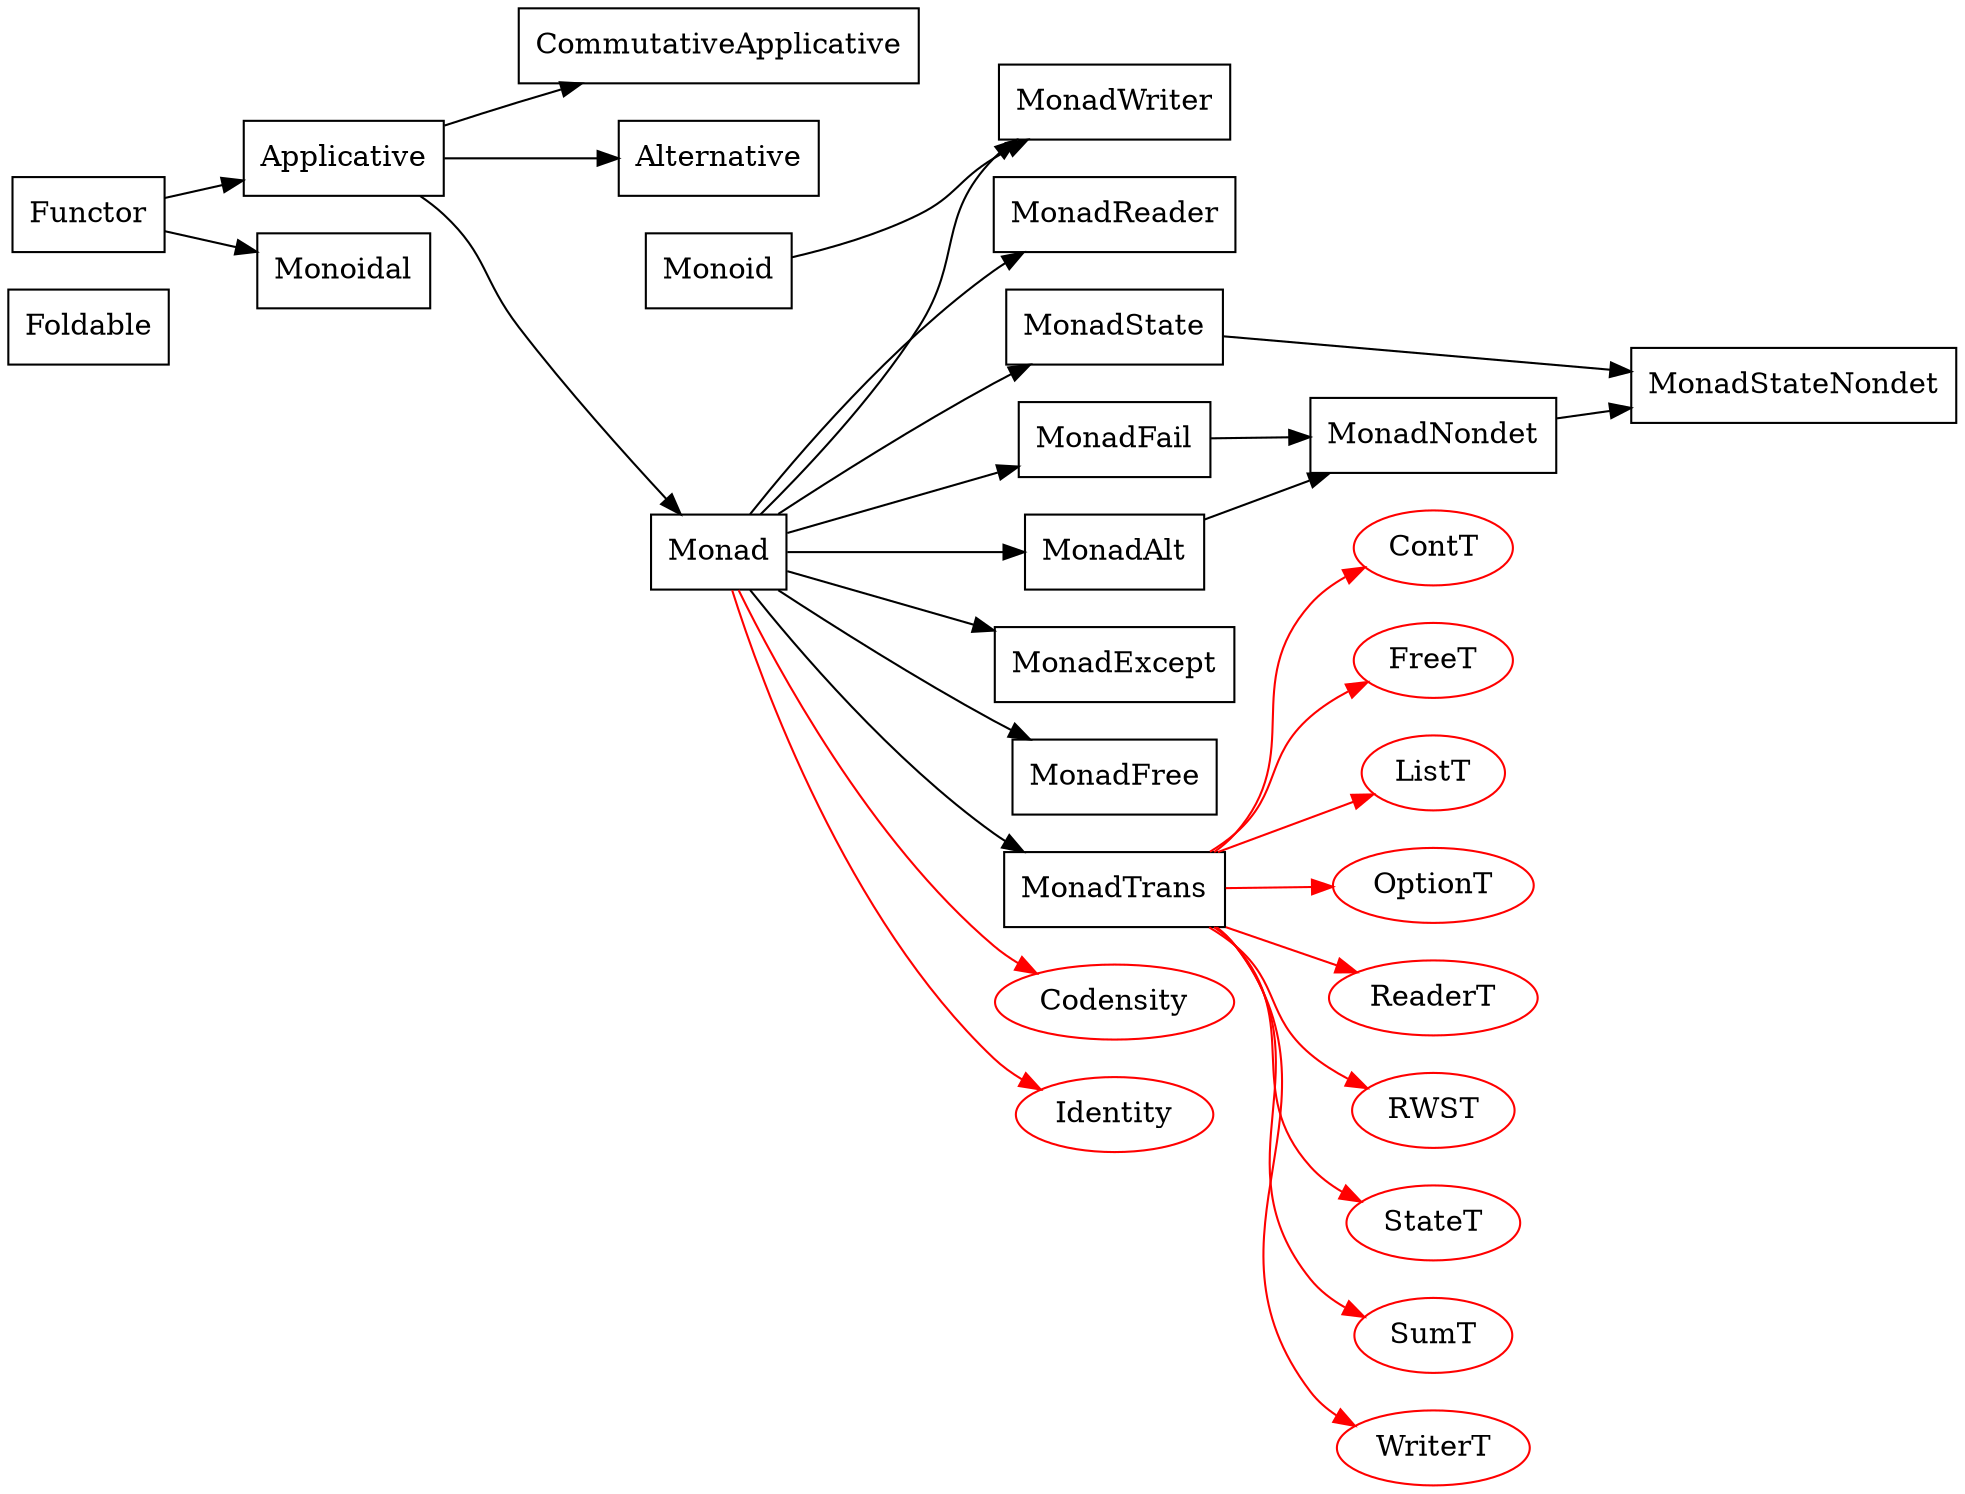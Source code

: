 digraph
{
  rankdir = LR

  node[shape = rectangle]

  Foldable

  Functor -> Applicative
  Functor -> Monoidal

  Applicative -> CommutativeApplicative
  Applicative -> Alternative
  Applicative -> Monad
  
  Monoid -> MonadWriter

  Monad ->
  {
    MonadWriter
    MonadReader
    MonadState
    MonadFail
    MonadAlt
    MonadExcept
    MonadFree
  }

  MonadFail -> MonadNondet
  MonadAlt -> MonadNondet
  MonadState -> MonadStateNondet
  MonadNondet -> MonadStateNondet
  
  Monad -> MonadTrans

  node[shape = oval, color = red]
  edge[color = red]

  Monad ->
  {
    Codensity
    Identity
  }

  MonadTrans ->
  {
      ContT
      FreeT
      ListT
      OptionT
      ReaderT
      /*RoseTreeT*/
      RWST
      StateT
      SumT
      WriterT
  }
}
